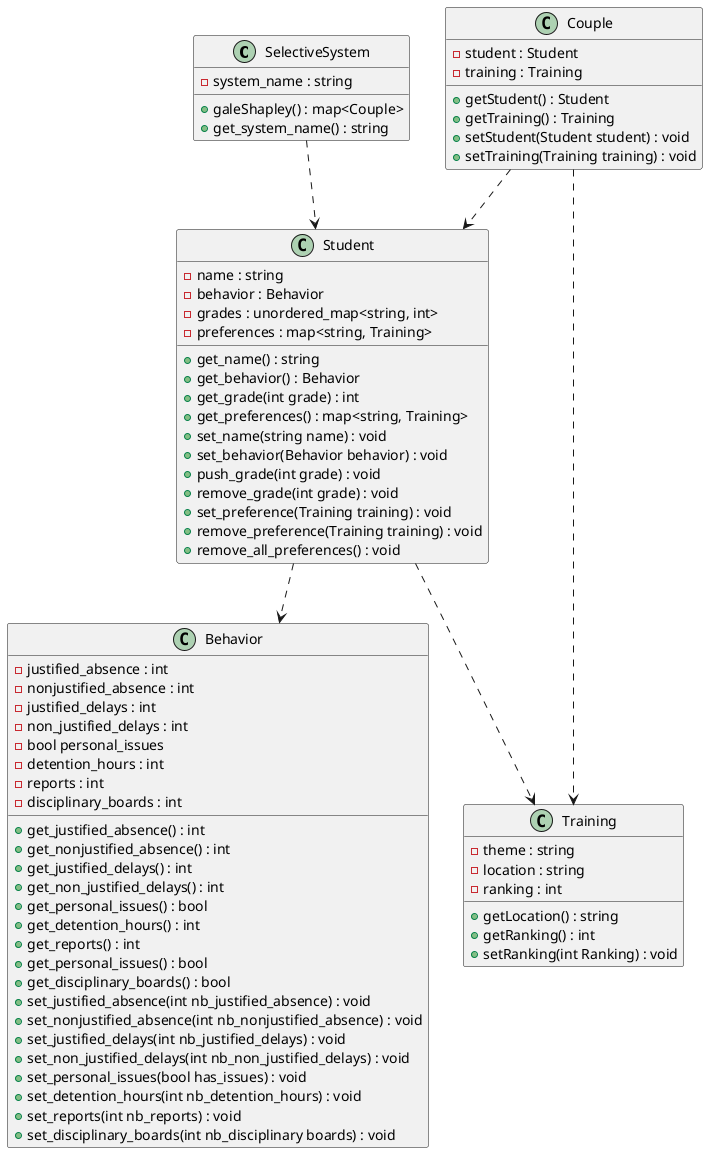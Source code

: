 @startuml diagram

SelectiveSystem ..> Student
Student ..> Behavior
Student ..> Training
Couple ..> Student
Couple ..> Training


class Student {
    -name : string
    -behavior : Behavior
    -grades : unordered_map<string, int>
    -preferences : map<string, Training> 
    +get_name() : string
    +get_behavior() : Behavior
    +get_grade(int grade) : int
    +get_preferences() : map<string, Training> 
    +set_name(string name) : void
    +set_behavior(Behavior behavior) : void
    +push_grade(int grade) : void
    +remove_grade(int grade) : void
    +set_preference(Training training) : void
    +remove_preference(Training training) : void
    +remove_all_preferences() : void
}



class SelectiveSystem {
    -system_name : string
    + galeShapley() : map<Couple> 
    + get_system_name() : string
}

class Training {
    - theme : string
    - location : string
    - ranking : int
    + getLocation() : string
    + getRanking() : int
    + setRanking(int Ranking) : void
}


class Behavior {
    -justified_absence : int
    -nonjustified_absence : int
    -justified_delays : int
    -non_justified_delays : int
    -bool personal_issues
    -detention_hours : int
    -reports : int
    -disciplinary_boards : int
    +get_justified_absence() : int
    +get_nonjustified_absence() : int
    +get_justified_delays() : int
    +get_non_justified_delays() : int
    +get_personal_issues() : bool
    +get_detention_hours() : int
    +get_reports() : int
    +get_personal_issues() : bool
    +get_disciplinary_boards() : bool
    +set_justified_absence(int nb_justified_absence) : void
    +set_nonjustified_absence(int nb_nonjustified_absence) : void
    +set_justified_delays(int nb_justified_delays) : void
    +set_non_justified_delays(int nb_non_justified_delays) : void
    +set_personal_issues(bool has_issues) : void
    +set_detention_hours(int nb_detention_hours) : void
    +set_reports(int nb_reports) : void
    +set_disciplinary_boards(int nb_disciplinary boards) : void
}

class Couple {
    -student : Student
    -training : Training
    + getStudent() : Student
    + getTraining() : Training
    + setStudent(Student student) : void
    + setTraining(Training training) : void
}


@enduml
